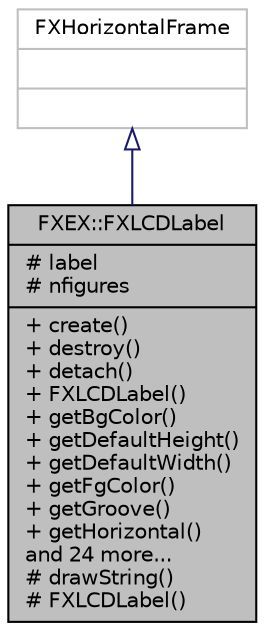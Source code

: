 digraph "FXEX::FXLCDLabel"
{
  edge [fontname="Helvetica",fontsize="10",labelfontname="Helvetica",labelfontsize="10"];
  node [fontname="Helvetica",fontsize="10",shape=record];
  Node2 [label="{FXEX::FXLCDLabel\n|# label\l# nfigures\l|+ create()\l+ destroy()\l+ detach()\l+ FXLCDLabel()\l+ getBgColor()\l+ getDefaultHeight()\l+ getDefaultWidth()\l+ getFgColor()\l+ getGroove()\l+ getHorizontal()\land 24 more...\l# drawString()\l# FXLCDLabel()\l}",height=0.2,width=0.4,color="black", fillcolor="grey75", style="filled", fontcolor="black"];
  Node3 -> Node2 [dir="back",color="midnightblue",fontsize="10",style="solid",arrowtail="onormal",fontname="Helvetica"];
  Node3 [label="{FXHorizontalFrame\n||}",height=0.2,width=0.4,color="grey75", fillcolor="white", style="filled"];
}

